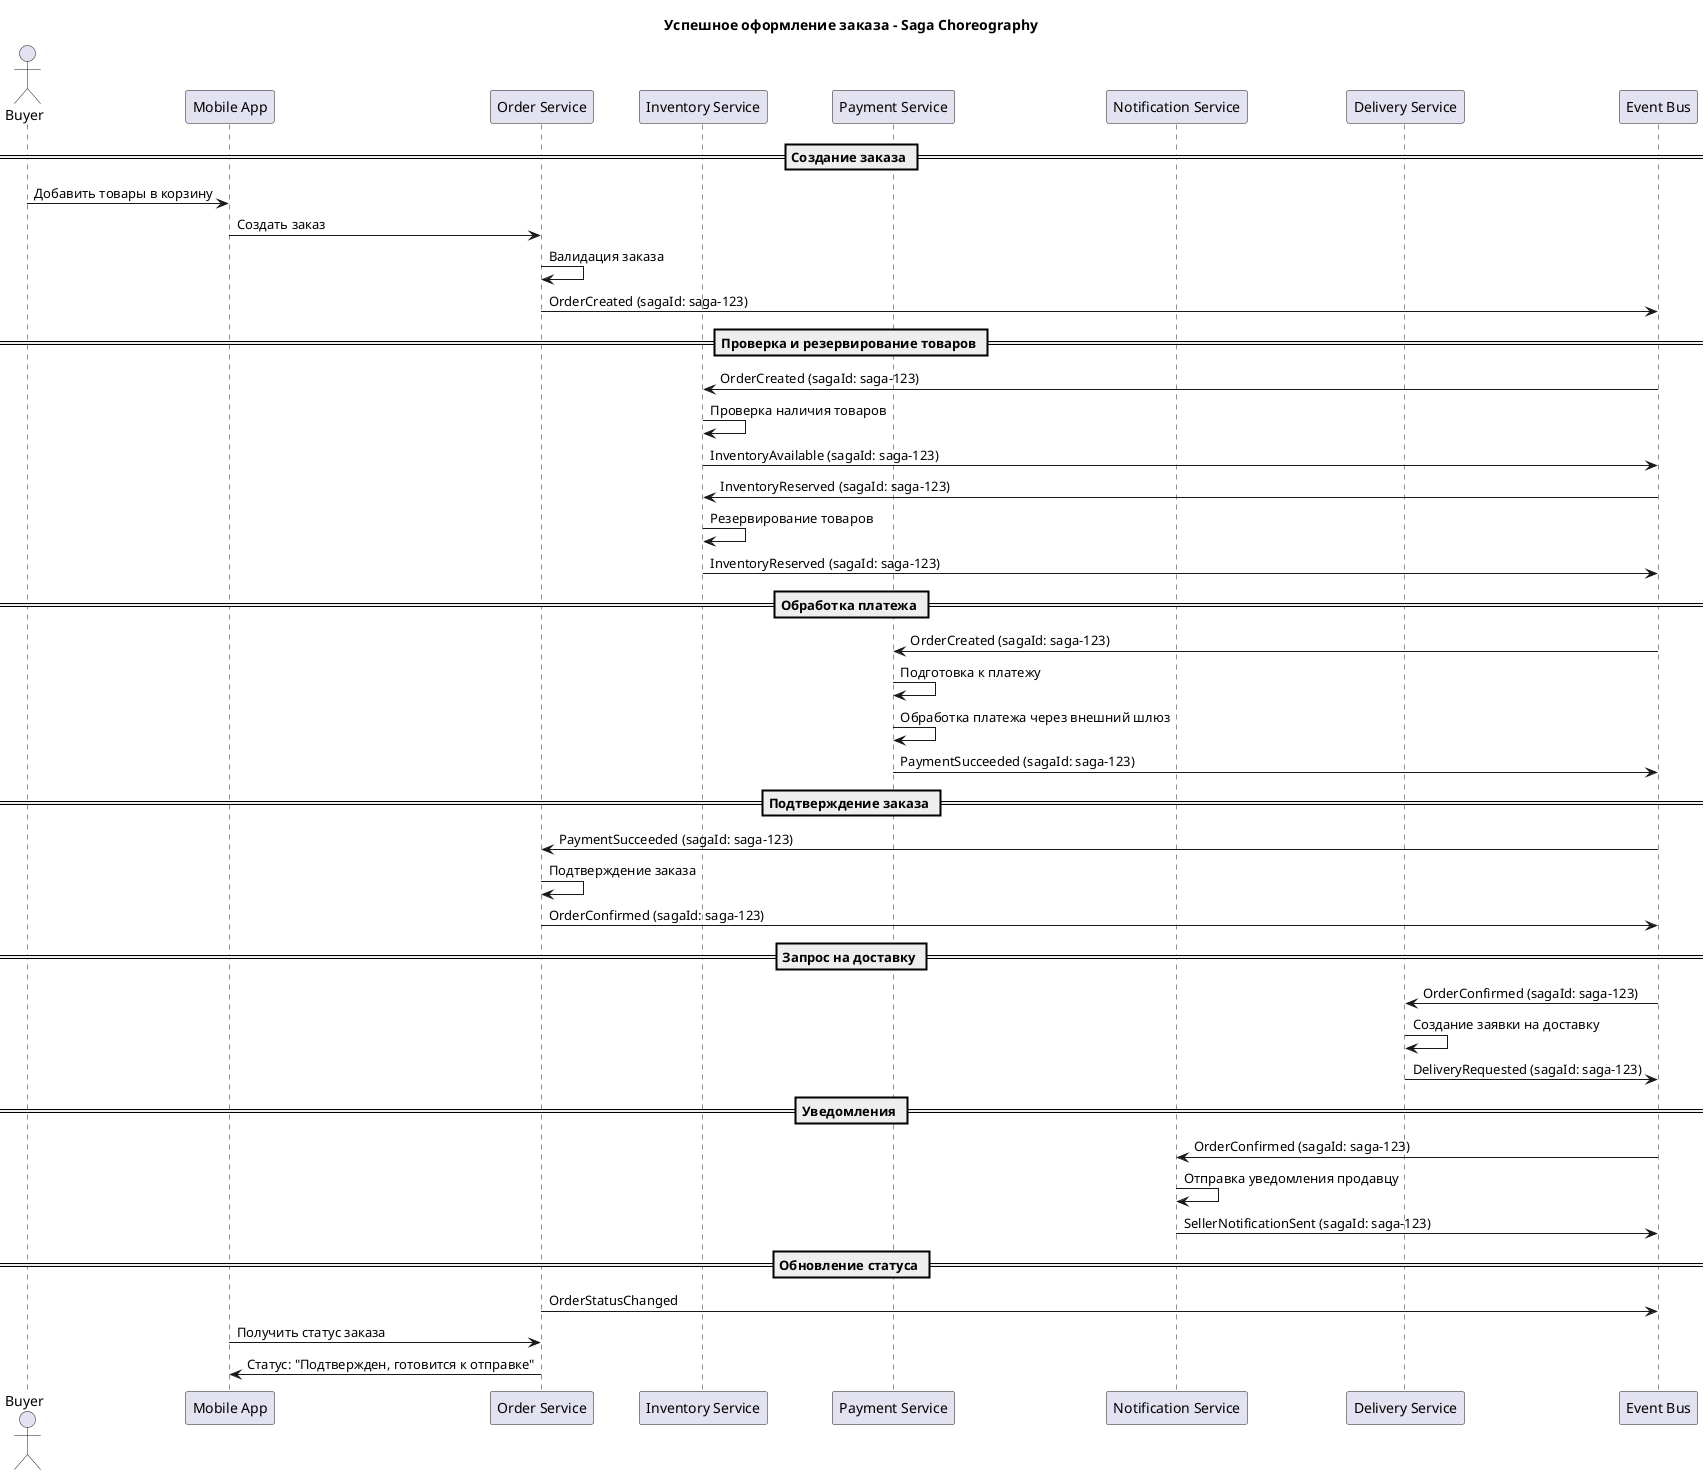 @startuml Sequence_Successful_Order
title Успешное оформление заказа - Saga Choreography

actor Buyer as B
participant "Mobile App" as MA
participant "Order Service" as OS
participant "Inventory Service" as IS
participant "Payment Service" as PS
participant "Notification Service" as NS
participant "Delivery Service" as DS
participant "Event Bus" as EB

== Создание заказа ==
B -> MA: Добавить товары в корзину
MA -> OS: Создать заказ
OS -> OS: Валидация заказа
OS -> EB: OrderCreated (sagaId: saga-123)

== Проверка и резервирование товаров ==
EB -> IS: OrderCreated (sagaId: saga-123)
IS -> IS: Проверка наличия товаров
IS -> EB: InventoryAvailable (sagaId: saga-123)
EB -> IS: InventoryReserved (sagaId: saga-123)
IS -> IS: Резервирование товаров
IS -> EB: InventoryReserved (sagaId: saga-123)

== Обработка платежа ==
EB -> PS: OrderCreated (sagaId: saga-123)
PS -> PS: Подготовка к платежу
PS -> PS: Обработка платежа через внешний шлюз
PS -> EB: PaymentSucceeded (sagaId: saga-123)

== Подтверждение заказа ==
EB -> OS: PaymentSucceeded (sagaId: saga-123)
OS -> OS: Подтверждение заказа
OS -> EB: OrderConfirmed (sagaId: saga-123)

== Запрос на доставку ==
EB -> DS: OrderConfirmed (sagaId: saga-123)
DS -> DS: Создание заявки на доставку
DS -> EB: DeliveryRequested (sagaId: saga-123)

== Уведомления ==
EB -> NS: OrderConfirmed (sagaId: saga-123)
NS -> NS: Отправка уведомления продавцу
NS -> EB: SellerNotificationSent (sagaId: saga-123)

== Обновление статуса ==
OS -> EB: OrderStatusChanged
MA -> OS: Получить статус заказа
OS -> MA: Статус: "Подтвержден, готовится к отправке"

@enduml

